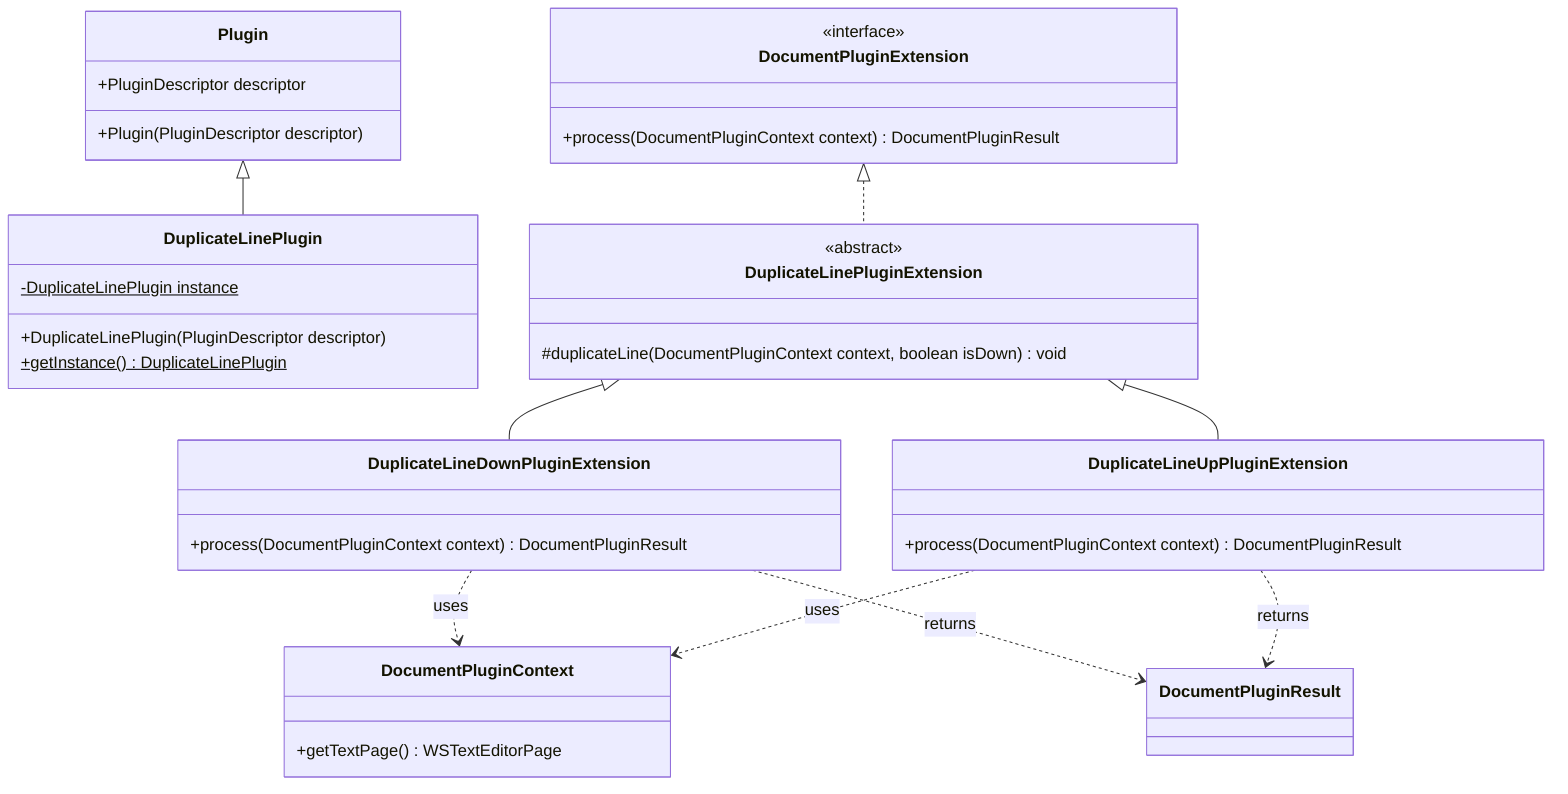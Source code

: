 ---
generationTime: 2025-10-03T15:37:20.055Z
---
classDiagram
    class Plugin {
        +PluginDescriptor descriptor
        +Plugin(PluginDescriptor descriptor)
    }
    
    class DuplicateLinePlugin {
        -DuplicateLinePlugin instance$
        +DuplicateLinePlugin(PluginDescriptor descriptor)
        +getInstance()$ DuplicateLinePlugin
    }
    
    class DocumentPluginExtension {
        <<interface>>
        +process(DocumentPluginContext context) DocumentPluginResult
    }
    
    class DuplicateLinePluginExtension {
        <<abstract>>
        #duplicateLine(DocumentPluginContext context, boolean isDown) void
    }
    
    class DuplicateLineDownPluginExtension {
        +process(DocumentPluginContext context) DocumentPluginResult
    }
    
    class DuplicateLineUpPluginExtension {
        +process(DocumentPluginContext context) DocumentPluginResult
    }
    
    class DocumentPluginContext {
        +getTextPage() WSTextEditorPage
    }
    
    class DocumentPluginResult
    
    Plugin <|-- DuplicateLinePlugin
    DocumentPluginExtension <|.. DuplicateLinePluginExtension
    DuplicateLinePluginExtension <|-- DuplicateLineDownPluginExtension
    DuplicateLinePluginExtension <|-- DuplicateLineUpPluginExtension
    
    DuplicateLineDownPluginExtension ..> DocumentPluginContext : uses
    DuplicateLineUpPluginExtension ..> DocumentPluginContext : uses
    DuplicateLineDownPluginExtension ..> DocumentPluginResult : returns
    DuplicateLineUpPluginExtension ..> DocumentPluginResult : returns